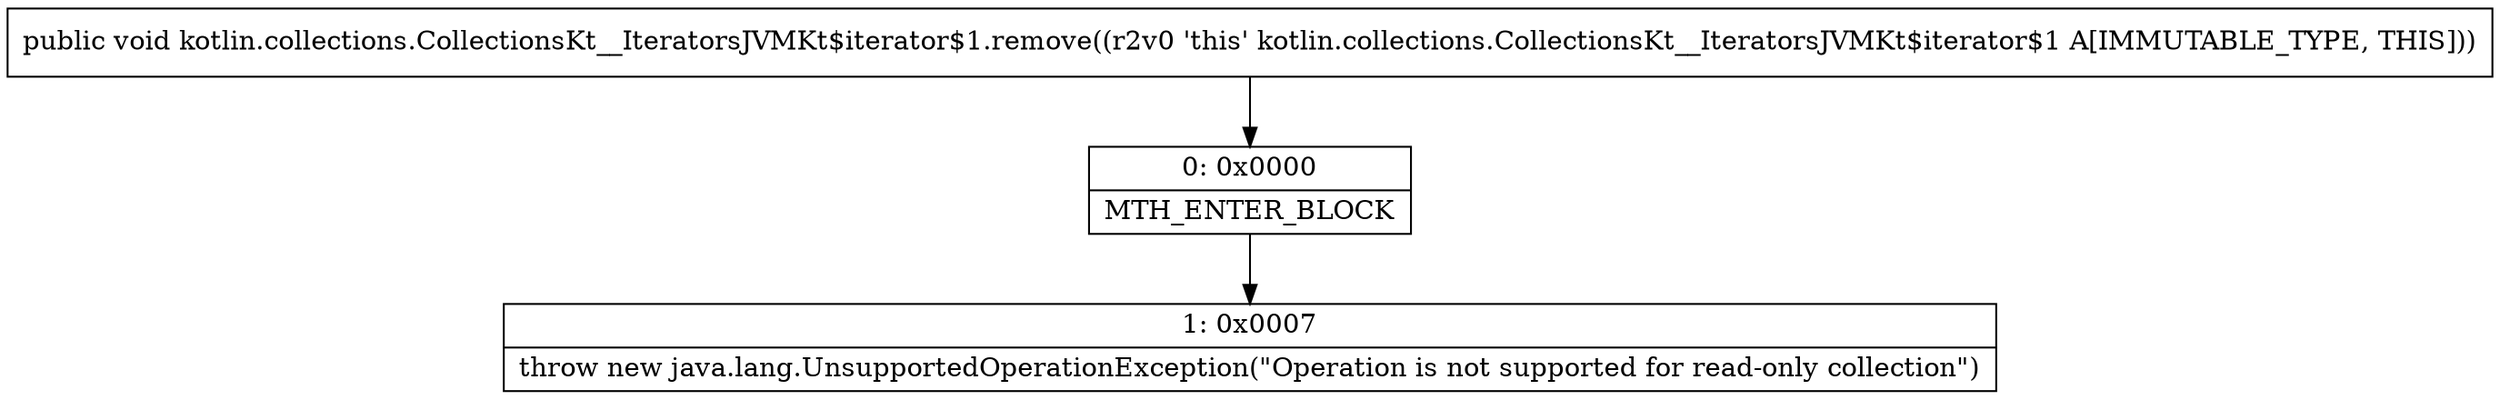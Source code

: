 digraph "CFG forkotlin.collections.CollectionsKt__IteratorsJVMKt$iterator$1.remove()V" {
Node_0 [shape=record,label="{0\:\ 0x0000|MTH_ENTER_BLOCK\l}"];
Node_1 [shape=record,label="{1\:\ 0x0007|throw new java.lang.UnsupportedOperationException(\"Operation is not supported for read\-only collection\")\l}"];
MethodNode[shape=record,label="{public void kotlin.collections.CollectionsKt__IteratorsJVMKt$iterator$1.remove((r2v0 'this' kotlin.collections.CollectionsKt__IteratorsJVMKt$iterator$1 A[IMMUTABLE_TYPE, THIS])) }"];
MethodNode -> Node_0;
Node_0 -> Node_1;
}

